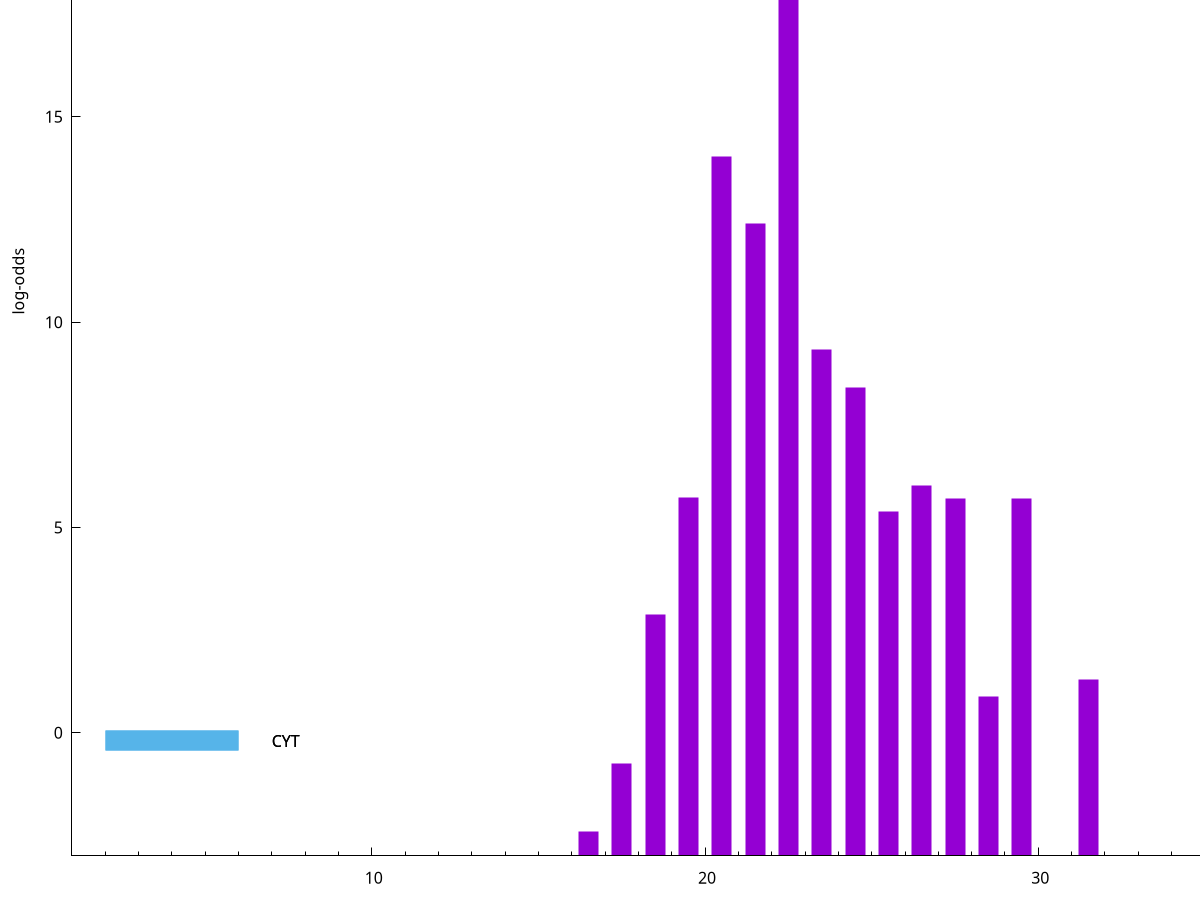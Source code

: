 set title "LipoP predictions for SRR5666568.gff"
set size 2., 1.4
set xrange [1:70] 
set mxtics 10
set yrange [-3:25]
set y2range [0:28]
set ylabel "log-odds"
set term postscript eps color solid "Helvetica" 30
set output "SRR5666568.gff325.eps"
set arrow from 2,23.5962 to 6,23.5962 nohead lt 1 lw 20
set label "SpI" at 7,23.5962
set arrow from 2,-0.200913 to 6,-0.200913 nohead lt 3 lw 20
set label "CYT" at 7,-0.200913
set arrow from 2,-0.200913 to 6,-0.200913 nohead lt 3 lw 20
set label "CYT" at 7,-0.200913
set arrow from 2,23.5962 to 6,23.5962 nohead lt 1 lw 20
set label "SpI" at 7,23.5962
# NOTE: The scores below are the log-odds scores with the threshold
# NOTE: subtracted (a hack to make gnuplot make the histogram all
# NOTE: look nice).
plot "-" axes x1y2 title "" with impulses lt 1 lw 20
22.500000 26.593600
20.500000 17.029600
21.500000 15.410800
23.500000 12.330760
24.500000 11.411760
26.500000 9.032390
19.500000 8.728000
27.500000 8.702230
29.500000 8.702030
25.500000 8.377540
18.500000 5.889150
31.500000 4.304090
28.500000 3.881920
17.500000 2.247025
16.500000 0.601490
e
exit

